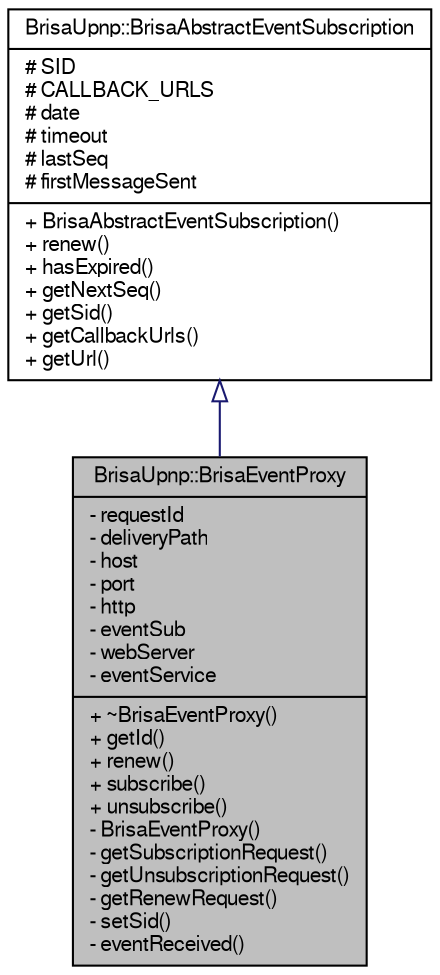 digraph G
{
  bgcolor="transparent";
  edge [fontname="FreeSans",fontsize="10",labelfontname="FreeSans",labelfontsize="10"];
  node [fontname="FreeSans",fontsize="10",shape=record];
  Node1 [label="{BrisaUpnp::BrisaEventProxy\n|- requestId\l- deliveryPath\l- host\l- port\l- http\l- eventSub\l- webServer\l- eventService\l|+ ~BrisaEventProxy()\l+ getId()\l+ renew()\l+ subscribe()\l+ unsubscribe()\l- BrisaEventProxy()\l- getSubscriptionRequest()\l- getUnsubscriptionRequest()\l- getRenewRequest()\l- setSid()\l- eventReceived()\l}",height=0.2,width=0.4,color="black", fillcolor="grey75", style="filled" fontcolor="black"];
  Node2 -> Node1 [dir=back,color="midnightblue",fontsize="10",style="solid",arrowtail="empty"];
  Node2 [label="{BrisaUpnp::BrisaAbstractEventSubscription\n|# SID\l# CALLBACK_URLS\l# date\l# timeout\l# lastSeq\l# firstMessageSent\l|+ BrisaAbstractEventSubscription()\l+ renew()\l+ hasExpired()\l+ getNextSeq()\l+ getSid()\l+ getCallbackUrls()\l+ getUrl()\l}",height=0.2,width=0.4,color="black",URL="$classBrisaUpnp_1_1BrisaAbstractEventSubscription.html",tooltip="Abstract class that represents an event subscription."];
}
